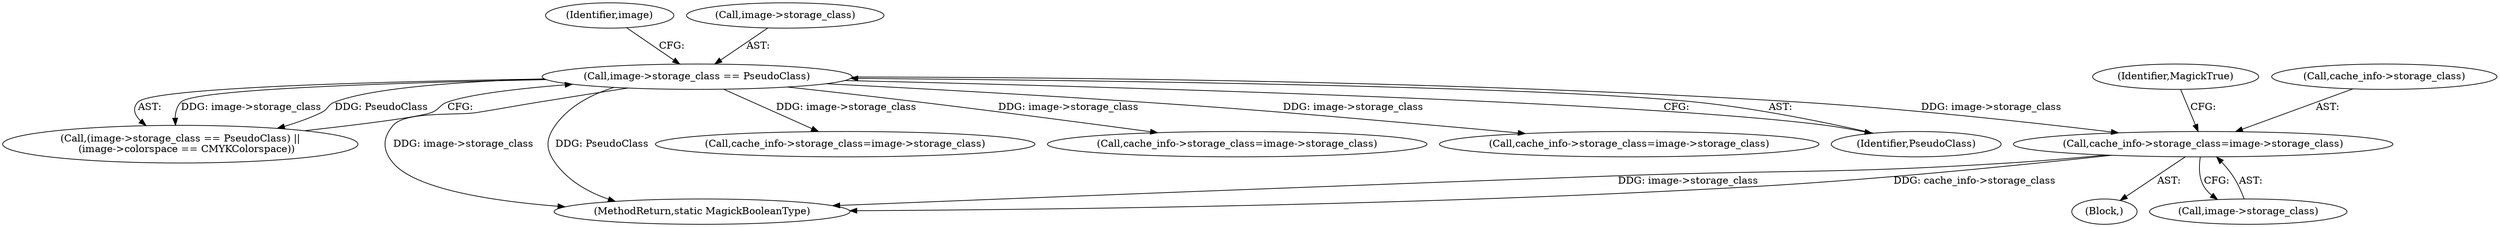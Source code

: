 digraph "0_ImageMagick_4e81ce8b07219c69a9aeccb0f7f7b927ca6db74c_0@pointer" {
"1000567" [label="(Call,cache_info->storage_class=image->storage_class)"];
"1000264" [label="(Call,image->storage_class == PseudoClass)"];
"1000575" [label="(Identifier,MagickTrue)"];
"1000268" [label="(Identifier,PseudoClass)"];
"1000271" [label="(Identifier,image)"];
"1000571" [label="(Call,image->storage_class)"];
"1000263" [label="(Call,(image->storage_class == PseudoClass) ||\n    (image->colorspace == CMYKColorspace))"];
"1000567" [label="(Call,cache_info->storage_class=image->storage_class)"];
"1001174" [label="(MethodReturn,static MagickBooleanType)"];
"1000357" [label="(Call,cache_info->storage_class=image->storage_class)"];
"1000859" [label="(Call,cache_info->storage_class=image->storage_class)"];
"1000449" [label="(Block,)"];
"1000649" [label="(Call,cache_info->storage_class=image->storage_class)"];
"1000265" [label="(Call,image->storage_class)"];
"1000568" [label="(Call,cache_info->storage_class)"];
"1000264" [label="(Call,image->storage_class == PseudoClass)"];
"1000567" -> "1000449"  [label="AST: "];
"1000567" -> "1000571"  [label="CFG: "];
"1000568" -> "1000567"  [label="AST: "];
"1000571" -> "1000567"  [label="AST: "];
"1000575" -> "1000567"  [label="CFG: "];
"1000567" -> "1001174"  [label="DDG: image->storage_class"];
"1000567" -> "1001174"  [label="DDG: cache_info->storage_class"];
"1000264" -> "1000567"  [label="DDG: image->storage_class"];
"1000264" -> "1000263"  [label="AST: "];
"1000264" -> "1000268"  [label="CFG: "];
"1000265" -> "1000264"  [label="AST: "];
"1000268" -> "1000264"  [label="AST: "];
"1000271" -> "1000264"  [label="CFG: "];
"1000263" -> "1000264"  [label="CFG: "];
"1000264" -> "1001174"  [label="DDG: image->storage_class"];
"1000264" -> "1001174"  [label="DDG: PseudoClass"];
"1000264" -> "1000263"  [label="DDG: image->storage_class"];
"1000264" -> "1000263"  [label="DDG: PseudoClass"];
"1000264" -> "1000357"  [label="DDG: image->storage_class"];
"1000264" -> "1000649"  [label="DDG: image->storage_class"];
"1000264" -> "1000859"  [label="DDG: image->storage_class"];
}
